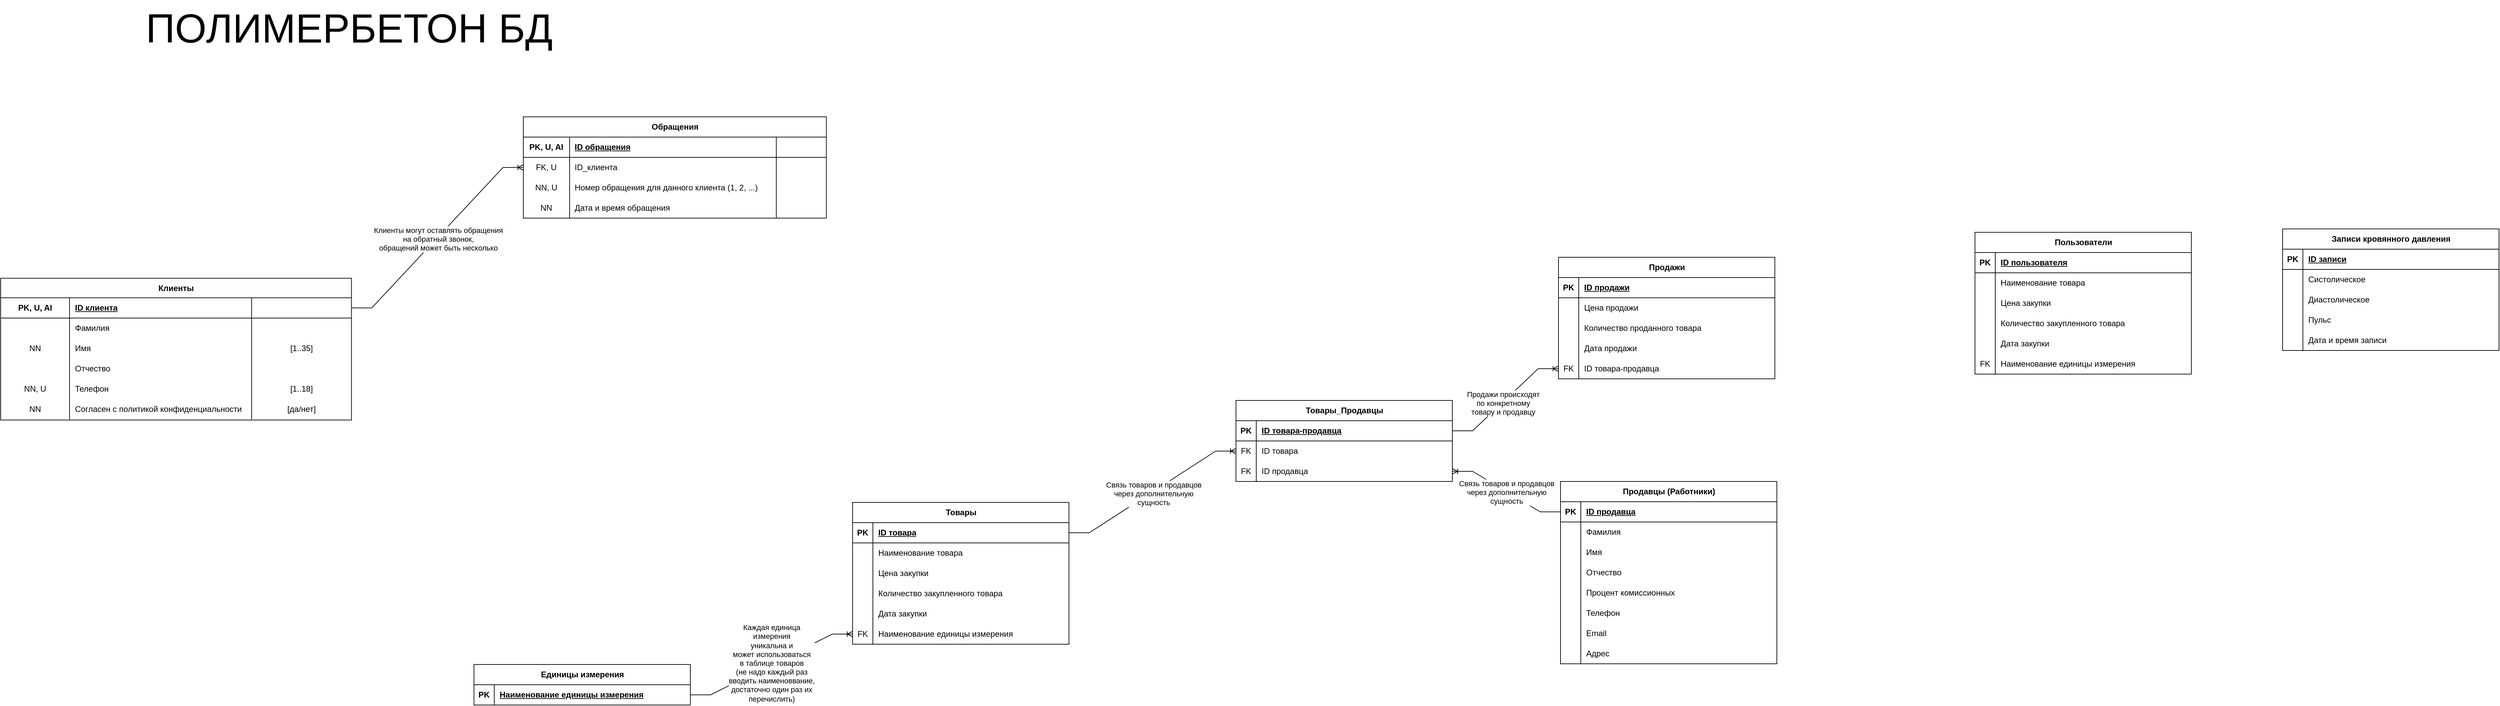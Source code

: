 <mxfile version="24.7.5">
  <diagram name="Page-1" id="TCGZ0_Hi_hQvVa-Gveew">
    <mxGraphModel dx="10094" dy="4609" grid="0" gridSize="10" guides="1" tooltips="1" connect="1" arrows="1" fold="1" page="1" pageScale="1" pageWidth="1654" pageHeight="1169" math="0" shadow="0">
      <root>
        <mxCell id="0" />
        <mxCell id="1" parent="0" />
        <mxCell id="U2D1ugLKrg8iWWPeUCbm-1" value="Товары" style="shape=table;startSize=30;container=1;collapsible=1;childLayout=tableLayout;fixedRows=1;rowLines=0;fontStyle=1;align=center;resizeLast=1;html=1;" parent="1" vertex="1">
          <mxGeometry x="-361" y="631" width="320" height="210" as="geometry" />
        </mxCell>
        <mxCell id="U2D1ugLKrg8iWWPeUCbm-2" value="" style="shape=tableRow;horizontal=0;startSize=0;swimlaneHead=0;swimlaneBody=0;fillColor=none;collapsible=0;dropTarget=0;points=[[0,0.5],[1,0.5]];portConstraint=eastwest;top=0;left=0;right=0;bottom=1;" parent="U2D1ugLKrg8iWWPeUCbm-1" vertex="1">
          <mxGeometry y="30" width="320" height="30" as="geometry" />
        </mxCell>
        <mxCell id="U2D1ugLKrg8iWWPeUCbm-3" value="PK" style="shape=partialRectangle;connectable=0;fillColor=none;top=0;left=0;bottom=0;right=0;fontStyle=1;overflow=hidden;whiteSpace=wrap;html=1;" parent="U2D1ugLKrg8iWWPeUCbm-2" vertex="1">
          <mxGeometry width="30" height="30" as="geometry">
            <mxRectangle width="30" height="30" as="alternateBounds" />
          </mxGeometry>
        </mxCell>
        <mxCell id="U2D1ugLKrg8iWWPeUCbm-4" value="ID товара" style="shape=partialRectangle;connectable=0;fillColor=none;top=0;left=0;bottom=0;right=0;align=left;spacingLeft=6;fontStyle=5;overflow=hidden;whiteSpace=wrap;html=1;" parent="U2D1ugLKrg8iWWPeUCbm-2" vertex="1">
          <mxGeometry x="30" width="290" height="30" as="geometry">
            <mxRectangle width="290" height="30" as="alternateBounds" />
          </mxGeometry>
        </mxCell>
        <mxCell id="U2D1ugLKrg8iWWPeUCbm-5" value="" style="shape=tableRow;horizontal=0;startSize=0;swimlaneHead=0;swimlaneBody=0;fillColor=none;collapsible=0;dropTarget=0;points=[[0,0.5],[1,0.5]];portConstraint=eastwest;top=0;left=0;right=0;bottom=0;" parent="U2D1ugLKrg8iWWPeUCbm-1" vertex="1">
          <mxGeometry y="60" width="320" height="30" as="geometry" />
        </mxCell>
        <mxCell id="U2D1ugLKrg8iWWPeUCbm-6" value="" style="shape=partialRectangle;connectable=0;fillColor=none;top=0;left=0;bottom=0;right=0;editable=1;overflow=hidden;whiteSpace=wrap;html=1;" parent="U2D1ugLKrg8iWWPeUCbm-5" vertex="1">
          <mxGeometry width="30" height="30" as="geometry">
            <mxRectangle width="30" height="30" as="alternateBounds" />
          </mxGeometry>
        </mxCell>
        <mxCell id="U2D1ugLKrg8iWWPeUCbm-7" value="Наименование товара" style="shape=partialRectangle;connectable=0;fillColor=none;top=0;left=0;bottom=0;right=0;align=left;spacingLeft=6;overflow=hidden;whiteSpace=wrap;html=1;" parent="U2D1ugLKrg8iWWPeUCbm-5" vertex="1">
          <mxGeometry x="30" width="290" height="30" as="geometry">
            <mxRectangle width="290" height="30" as="alternateBounds" />
          </mxGeometry>
        </mxCell>
        <mxCell id="U2D1ugLKrg8iWWPeUCbm-174" value="" style="shape=tableRow;horizontal=0;startSize=0;swimlaneHead=0;swimlaneBody=0;fillColor=none;collapsible=0;dropTarget=0;points=[[0,0.5],[1,0.5]];portConstraint=eastwest;top=0;left=0;right=0;bottom=0;" parent="U2D1ugLKrg8iWWPeUCbm-1" vertex="1">
          <mxGeometry y="90" width="320" height="30" as="geometry" />
        </mxCell>
        <mxCell id="U2D1ugLKrg8iWWPeUCbm-175" value="" style="shape=partialRectangle;connectable=0;fillColor=none;top=0;left=0;bottom=0;right=0;editable=1;overflow=hidden;whiteSpace=wrap;html=1;" parent="U2D1ugLKrg8iWWPeUCbm-174" vertex="1">
          <mxGeometry width="30" height="30" as="geometry">
            <mxRectangle width="30" height="30" as="alternateBounds" />
          </mxGeometry>
        </mxCell>
        <mxCell id="U2D1ugLKrg8iWWPeUCbm-176" value="Цена закупки" style="shape=partialRectangle;connectable=0;fillColor=none;top=0;left=0;bottom=0;right=0;align=left;spacingLeft=6;overflow=hidden;whiteSpace=wrap;html=1;" parent="U2D1ugLKrg8iWWPeUCbm-174" vertex="1">
          <mxGeometry x="30" width="290" height="30" as="geometry">
            <mxRectangle width="290" height="30" as="alternateBounds" />
          </mxGeometry>
        </mxCell>
        <mxCell id="U2D1ugLKrg8iWWPeUCbm-177" value="" style="shape=tableRow;horizontal=0;startSize=0;swimlaneHead=0;swimlaneBody=0;fillColor=none;collapsible=0;dropTarget=0;points=[[0,0.5],[1,0.5]];portConstraint=eastwest;top=0;left=0;right=0;bottom=0;" parent="U2D1ugLKrg8iWWPeUCbm-1" vertex="1">
          <mxGeometry y="120" width="320" height="30" as="geometry" />
        </mxCell>
        <mxCell id="U2D1ugLKrg8iWWPeUCbm-178" value="" style="shape=partialRectangle;connectable=0;fillColor=none;top=0;left=0;bottom=0;right=0;editable=1;overflow=hidden;whiteSpace=wrap;html=1;" parent="U2D1ugLKrg8iWWPeUCbm-177" vertex="1">
          <mxGeometry width="30" height="30" as="geometry">
            <mxRectangle width="30" height="30" as="alternateBounds" />
          </mxGeometry>
        </mxCell>
        <mxCell id="U2D1ugLKrg8iWWPeUCbm-179" value="Количество закупленного товара" style="shape=partialRectangle;connectable=0;fillColor=none;top=0;left=0;bottom=0;right=0;align=left;spacingLeft=6;overflow=hidden;whiteSpace=wrap;html=1;" parent="U2D1ugLKrg8iWWPeUCbm-177" vertex="1">
          <mxGeometry x="30" width="290" height="30" as="geometry">
            <mxRectangle width="290" height="30" as="alternateBounds" />
          </mxGeometry>
        </mxCell>
        <mxCell id="U2D1ugLKrg8iWWPeUCbm-171" value="" style="shape=tableRow;horizontal=0;startSize=0;swimlaneHead=0;swimlaneBody=0;fillColor=none;collapsible=0;dropTarget=0;points=[[0,0.5],[1,0.5]];portConstraint=eastwest;top=0;left=0;right=0;bottom=0;" parent="U2D1ugLKrg8iWWPeUCbm-1" vertex="1">
          <mxGeometry y="150" width="320" height="30" as="geometry" />
        </mxCell>
        <mxCell id="U2D1ugLKrg8iWWPeUCbm-172" value="" style="shape=partialRectangle;connectable=0;fillColor=none;top=0;left=0;bottom=0;right=0;editable=1;overflow=hidden;whiteSpace=wrap;html=1;" parent="U2D1ugLKrg8iWWPeUCbm-171" vertex="1">
          <mxGeometry width="30" height="30" as="geometry">
            <mxRectangle width="30" height="30" as="alternateBounds" />
          </mxGeometry>
        </mxCell>
        <mxCell id="U2D1ugLKrg8iWWPeUCbm-173" value="Дата закупки" style="shape=partialRectangle;connectable=0;fillColor=none;top=0;left=0;bottom=0;right=0;align=left;spacingLeft=6;overflow=hidden;whiteSpace=wrap;html=1;" parent="U2D1ugLKrg8iWWPeUCbm-171" vertex="1">
          <mxGeometry x="30" width="290" height="30" as="geometry">
            <mxRectangle width="290" height="30" as="alternateBounds" />
          </mxGeometry>
        </mxCell>
        <mxCell id="U2D1ugLKrg8iWWPeUCbm-8" value="" style="shape=tableRow;horizontal=0;startSize=0;swimlaneHead=0;swimlaneBody=0;fillColor=none;collapsible=0;dropTarget=0;points=[[0,0.5],[1,0.5]];portConstraint=eastwest;top=0;left=0;right=0;bottom=0;" parent="U2D1ugLKrg8iWWPeUCbm-1" vertex="1">
          <mxGeometry y="180" width="320" height="30" as="geometry" />
        </mxCell>
        <mxCell id="U2D1ugLKrg8iWWPeUCbm-9" value="FK" style="shape=partialRectangle;connectable=0;fillColor=none;top=0;left=0;bottom=0;right=0;editable=1;overflow=hidden;whiteSpace=wrap;html=1;" parent="U2D1ugLKrg8iWWPeUCbm-8" vertex="1">
          <mxGeometry width="30" height="30" as="geometry">
            <mxRectangle width="30" height="30" as="alternateBounds" />
          </mxGeometry>
        </mxCell>
        <mxCell id="U2D1ugLKrg8iWWPeUCbm-10" value="Наименование единицы измерения" style="shape=partialRectangle;connectable=0;fillColor=none;top=0;left=0;bottom=0;right=0;align=left;spacingLeft=6;overflow=hidden;whiteSpace=wrap;html=1;" parent="U2D1ugLKrg8iWWPeUCbm-8" vertex="1">
          <mxGeometry x="30" width="290" height="30" as="geometry">
            <mxRectangle width="290" height="30" as="alternateBounds" />
          </mxGeometry>
        </mxCell>
        <mxCell id="U2D1ugLKrg8iWWPeUCbm-14" value="Продавцы (Работники)" style="shape=table;startSize=30;container=1;collapsible=1;childLayout=tableLayout;fixedRows=1;rowLines=0;fontStyle=1;align=center;resizeLast=1;html=1;" parent="1" vertex="1">
          <mxGeometry x="686" y="600" width="320" height="270" as="geometry" />
        </mxCell>
        <mxCell id="U2D1ugLKrg8iWWPeUCbm-15" value="" style="shape=tableRow;horizontal=0;startSize=0;swimlaneHead=0;swimlaneBody=0;fillColor=none;collapsible=0;dropTarget=0;points=[[0,0.5],[1,0.5]];portConstraint=eastwest;top=0;left=0;right=0;bottom=1;" parent="U2D1ugLKrg8iWWPeUCbm-14" vertex="1">
          <mxGeometry y="30" width="320" height="30" as="geometry" />
        </mxCell>
        <mxCell id="U2D1ugLKrg8iWWPeUCbm-16" value="PK" style="shape=partialRectangle;connectable=0;fillColor=none;top=0;left=0;bottom=0;right=0;fontStyle=1;overflow=hidden;whiteSpace=wrap;html=1;" parent="U2D1ugLKrg8iWWPeUCbm-15" vertex="1">
          <mxGeometry width="30" height="30" as="geometry">
            <mxRectangle width="30" height="30" as="alternateBounds" />
          </mxGeometry>
        </mxCell>
        <mxCell id="U2D1ugLKrg8iWWPeUCbm-17" value="ID продавца" style="shape=partialRectangle;connectable=0;fillColor=none;top=0;left=0;bottom=0;right=0;align=left;spacingLeft=6;fontStyle=5;overflow=hidden;whiteSpace=wrap;html=1;" parent="U2D1ugLKrg8iWWPeUCbm-15" vertex="1">
          <mxGeometry x="30" width="290" height="30" as="geometry">
            <mxRectangle width="290" height="30" as="alternateBounds" />
          </mxGeometry>
        </mxCell>
        <mxCell id="U2D1ugLKrg8iWWPeUCbm-18" value="" style="shape=tableRow;horizontal=0;startSize=0;swimlaneHead=0;swimlaneBody=0;fillColor=none;collapsible=0;dropTarget=0;points=[[0,0.5],[1,0.5]];portConstraint=eastwest;top=0;left=0;right=0;bottom=0;" parent="U2D1ugLKrg8iWWPeUCbm-14" vertex="1">
          <mxGeometry y="60" width="320" height="30" as="geometry" />
        </mxCell>
        <mxCell id="U2D1ugLKrg8iWWPeUCbm-19" value="" style="shape=partialRectangle;connectable=0;fillColor=none;top=0;left=0;bottom=0;right=0;editable=1;overflow=hidden;whiteSpace=wrap;html=1;" parent="U2D1ugLKrg8iWWPeUCbm-18" vertex="1">
          <mxGeometry width="30" height="30" as="geometry">
            <mxRectangle width="30" height="30" as="alternateBounds" />
          </mxGeometry>
        </mxCell>
        <mxCell id="U2D1ugLKrg8iWWPeUCbm-20" value="Фамилия" style="shape=partialRectangle;connectable=0;fillColor=none;top=0;left=0;bottom=0;right=0;align=left;spacingLeft=6;overflow=hidden;whiteSpace=wrap;html=1;" parent="U2D1ugLKrg8iWWPeUCbm-18" vertex="1">
          <mxGeometry x="30" width="290" height="30" as="geometry">
            <mxRectangle width="290" height="30" as="alternateBounds" />
          </mxGeometry>
        </mxCell>
        <mxCell id="U2D1ugLKrg8iWWPeUCbm-21" value="" style="shape=tableRow;horizontal=0;startSize=0;swimlaneHead=0;swimlaneBody=0;fillColor=none;collapsible=0;dropTarget=0;points=[[0,0.5],[1,0.5]];portConstraint=eastwest;top=0;left=0;right=0;bottom=0;" parent="U2D1ugLKrg8iWWPeUCbm-14" vertex="1">
          <mxGeometry y="90" width="320" height="30" as="geometry" />
        </mxCell>
        <mxCell id="U2D1ugLKrg8iWWPeUCbm-22" value="" style="shape=partialRectangle;connectable=0;fillColor=none;top=0;left=0;bottom=0;right=0;editable=1;overflow=hidden;whiteSpace=wrap;html=1;" parent="U2D1ugLKrg8iWWPeUCbm-21" vertex="1">
          <mxGeometry width="30" height="30" as="geometry">
            <mxRectangle width="30" height="30" as="alternateBounds" />
          </mxGeometry>
        </mxCell>
        <mxCell id="U2D1ugLKrg8iWWPeUCbm-23" value="Имя" style="shape=partialRectangle;connectable=0;fillColor=none;top=0;left=0;bottom=0;right=0;align=left;spacingLeft=6;overflow=hidden;whiteSpace=wrap;html=1;" parent="U2D1ugLKrg8iWWPeUCbm-21" vertex="1">
          <mxGeometry x="30" width="290" height="30" as="geometry">
            <mxRectangle width="290" height="30" as="alternateBounds" />
          </mxGeometry>
        </mxCell>
        <mxCell id="U2D1ugLKrg8iWWPeUCbm-24" value="" style="shape=tableRow;horizontal=0;startSize=0;swimlaneHead=0;swimlaneBody=0;fillColor=none;collapsible=0;dropTarget=0;points=[[0,0.5],[1,0.5]];portConstraint=eastwest;top=0;left=0;right=0;bottom=0;" parent="U2D1ugLKrg8iWWPeUCbm-14" vertex="1">
          <mxGeometry y="120" width="320" height="30" as="geometry" />
        </mxCell>
        <mxCell id="U2D1ugLKrg8iWWPeUCbm-25" value="" style="shape=partialRectangle;connectable=0;fillColor=none;top=0;left=0;bottom=0;right=0;editable=1;overflow=hidden;whiteSpace=wrap;html=1;" parent="U2D1ugLKrg8iWWPeUCbm-24" vertex="1">
          <mxGeometry width="30" height="30" as="geometry">
            <mxRectangle width="30" height="30" as="alternateBounds" />
          </mxGeometry>
        </mxCell>
        <mxCell id="U2D1ugLKrg8iWWPeUCbm-26" value="Отчество" style="shape=partialRectangle;connectable=0;fillColor=none;top=0;left=0;bottom=0;right=0;align=left;spacingLeft=6;overflow=hidden;whiteSpace=wrap;html=1;" parent="U2D1ugLKrg8iWWPeUCbm-24" vertex="1">
          <mxGeometry x="30" width="290" height="30" as="geometry">
            <mxRectangle width="290" height="30" as="alternateBounds" />
          </mxGeometry>
        </mxCell>
        <mxCell id="U2D1ugLKrg8iWWPeUCbm-41" value="" style="shape=tableRow;horizontal=0;startSize=0;swimlaneHead=0;swimlaneBody=0;fillColor=none;collapsible=0;dropTarget=0;points=[[0,0.5],[1,0.5]];portConstraint=eastwest;top=0;left=0;right=0;bottom=0;" parent="U2D1ugLKrg8iWWPeUCbm-14" vertex="1">
          <mxGeometry y="150" width="320" height="30" as="geometry" />
        </mxCell>
        <mxCell id="U2D1ugLKrg8iWWPeUCbm-42" value="" style="shape=partialRectangle;connectable=0;fillColor=none;top=0;left=0;bottom=0;right=0;editable=1;overflow=hidden;whiteSpace=wrap;html=1;" parent="U2D1ugLKrg8iWWPeUCbm-41" vertex="1">
          <mxGeometry width="30" height="30" as="geometry">
            <mxRectangle width="30" height="30" as="alternateBounds" />
          </mxGeometry>
        </mxCell>
        <mxCell id="U2D1ugLKrg8iWWPeUCbm-43" value="Процент комиссионных" style="shape=partialRectangle;connectable=0;fillColor=none;top=0;left=0;bottom=0;right=0;align=left;spacingLeft=6;overflow=hidden;whiteSpace=wrap;html=1;" parent="U2D1ugLKrg8iWWPeUCbm-41" vertex="1">
          <mxGeometry x="30" width="290" height="30" as="geometry">
            <mxRectangle width="290" height="30" as="alternateBounds" />
          </mxGeometry>
        </mxCell>
        <mxCell id="U2D1ugLKrg8iWWPeUCbm-91" value="" style="shape=tableRow;horizontal=0;startSize=0;swimlaneHead=0;swimlaneBody=0;fillColor=none;collapsible=0;dropTarget=0;points=[[0,0.5],[1,0.5]];portConstraint=eastwest;top=0;left=0;right=0;bottom=0;" parent="U2D1ugLKrg8iWWPeUCbm-14" vertex="1">
          <mxGeometry y="180" width="320" height="30" as="geometry" />
        </mxCell>
        <mxCell id="U2D1ugLKrg8iWWPeUCbm-92" value="" style="shape=partialRectangle;connectable=0;fillColor=none;top=0;left=0;bottom=0;right=0;editable=1;overflow=hidden;whiteSpace=wrap;html=1;" parent="U2D1ugLKrg8iWWPeUCbm-91" vertex="1">
          <mxGeometry width="30" height="30" as="geometry">
            <mxRectangle width="30" height="30" as="alternateBounds" />
          </mxGeometry>
        </mxCell>
        <mxCell id="U2D1ugLKrg8iWWPeUCbm-93" value="Телефон" style="shape=partialRectangle;connectable=0;fillColor=none;top=0;left=0;bottom=0;right=0;align=left;spacingLeft=6;overflow=hidden;whiteSpace=wrap;html=1;" parent="U2D1ugLKrg8iWWPeUCbm-91" vertex="1">
          <mxGeometry x="30" width="290" height="30" as="geometry">
            <mxRectangle width="290" height="30" as="alternateBounds" />
          </mxGeometry>
        </mxCell>
        <mxCell id="U2D1ugLKrg8iWWPeUCbm-85" value="" style="shape=tableRow;horizontal=0;startSize=0;swimlaneHead=0;swimlaneBody=0;fillColor=none;collapsible=0;dropTarget=0;points=[[0,0.5],[1,0.5]];portConstraint=eastwest;top=0;left=0;right=0;bottom=0;" parent="U2D1ugLKrg8iWWPeUCbm-14" vertex="1">
          <mxGeometry y="210" width="320" height="30" as="geometry" />
        </mxCell>
        <mxCell id="U2D1ugLKrg8iWWPeUCbm-86" value="" style="shape=partialRectangle;connectable=0;fillColor=none;top=0;left=0;bottom=0;right=0;editable=1;overflow=hidden;whiteSpace=wrap;html=1;" parent="U2D1ugLKrg8iWWPeUCbm-85" vertex="1">
          <mxGeometry width="30" height="30" as="geometry">
            <mxRectangle width="30" height="30" as="alternateBounds" />
          </mxGeometry>
        </mxCell>
        <mxCell id="U2D1ugLKrg8iWWPeUCbm-87" value="Email" style="shape=partialRectangle;connectable=0;fillColor=none;top=0;left=0;bottom=0;right=0;align=left;spacingLeft=6;overflow=hidden;whiteSpace=wrap;html=1;" parent="U2D1ugLKrg8iWWPeUCbm-85" vertex="1">
          <mxGeometry x="30" width="290" height="30" as="geometry">
            <mxRectangle width="290" height="30" as="alternateBounds" />
          </mxGeometry>
        </mxCell>
        <mxCell id="U2D1ugLKrg8iWWPeUCbm-88" value="" style="shape=tableRow;horizontal=0;startSize=0;swimlaneHead=0;swimlaneBody=0;fillColor=none;collapsible=0;dropTarget=0;points=[[0,0.5],[1,0.5]];portConstraint=eastwest;top=0;left=0;right=0;bottom=0;" parent="U2D1ugLKrg8iWWPeUCbm-14" vertex="1">
          <mxGeometry y="240" width="320" height="30" as="geometry" />
        </mxCell>
        <mxCell id="U2D1ugLKrg8iWWPeUCbm-89" value="" style="shape=partialRectangle;connectable=0;fillColor=none;top=0;left=0;bottom=0;right=0;editable=1;overflow=hidden;whiteSpace=wrap;html=1;" parent="U2D1ugLKrg8iWWPeUCbm-88" vertex="1">
          <mxGeometry width="30" height="30" as="geometry">
            <mxRectangle width="30" height="30" as="alternateBounds" />
          </mxGeometry>
        </mxCell>
        <mxCell id="U2D1ugLKrg8iWWPeUCbm-90" value="Адрес" style="shape=partialRectangle;connectable=0;fillColor=none;top=0;left=0;bottom=0;right=0;align=left;spacingLeft=6;overflow=hidden;whiteSpace=wrap;html=1;" parent="U2D1ugLKrg8iWWPeUCbm-88" vertex="1">
          <mxGeometry x="30" width="290" height="30" as="geometry">
            <mxRectangle width="290" height="30" as="alternateBounds" />
          </mxGeometry>
        </mxCell>
        <mxCell id="U2D1ugLKrg8iWWPeUCbm-27" value="Продажи" style="shape=table;startSize=30;container=1;collapsible=1;childLayout=tableLayout;fixedRows=1;rowLines=0;fontStyle=1;align=center;resizeLast=1;html=1;" parent="1" vertex="1">
          <mxGeometry x="683" y="268" width="320" height="180" as="geometry" />
        </mxCell>
        <mxCell id="U2D1ugLKrg8iWWPeUCbm-28" value="" style="shape=tableRow;horizontal=0;startSize=0;swimlaneHead=0;swimlaneBody=0;fillColor=none;collapsible=0;dropTarget=0;points=[[0,0.5],[1,0.5]];portConstraint=eastwest;top=0;left=0;right=0;bottom=1;" parent="U2D1ugLKrg8iWWPeUCbm-27" vertex="1">
          <mxGeometry y="30" width="320" height="30" as="geometry" />
        </mxCell>
        <mxCell id="U2D1ugLKrg8iWWPeUCbm-29" value="PK" style="shape=partialRectangle;connectable=0;fillColor=none;top=0;left=0;bottom=0;right=0;fontStyle=1;overflow=hidden;whiteSpace=wrap;html=1;" parent="U2D1ugLKrg8iWWPeUCbm-28" vertex="1">
          <mxGeometry width="30" height="30" as="geometry">
            <mxRectangle width="30" height="30" as="alternateBounds" />
          </mxGeometry>
        </mxCell>
        <mxCell id="U2D1ugLKrg8iWWPeUCbm-30" value="ID продажи" style="shape=partialRectangle;connectable=0;fillColor=none;top=0;left=0;bottom=0;right=0;align=left;spacingLeft=6;fontStyle=5;overflow=hidden;whiteSpace=wrap;html=1;" parent="U2D1ugLKrg8iWWPeUCbm-28" vertex="1">
          <mxGeometry x="30" width="290" height="30" as="geometry">
            <mxRectangle width="290" height="30" as="alternateBounds" />
          </mxGeometry>
        </mxCell>
        <mxCell id="U2D1ugLKrg8iWWPeUCbm-34" value="" style="shape=tableRow;horizontal=0;startSize=0;swimlaneHead=0;swimlaneBody=0;fillColor=none;collapsible=0;dropTarget=0;points=[[0,0.5],[1,0.5]];portConstraint=eastwest;top=0;left=0;right=0;bottom=0;" parent="U2D1ugLKrg8iWWPeUCbm-27" vertex="1">
          <mxGeometry y="60" width="320" height="30" as="geometry" />
        </mxCell>
        <mxCell id="U2D1ugLKrg8iWWPeUCbm-35" value="" style="shape=partialRectangle;connectable=0;fillColor=none;top=0;left=0;bottom=0;right=0;editable=1;overflow=hidden;whiteSpace=wrap;html=1;" parent="U2D1ugLKrg8iWWPeUCbm-34" vertex="1">
          <mxGeometry width="30" height="30" as="geometry">
            <mxRectangle width="30" height="30" as="alternateBounds" />
          </mxGeometry>
        </mxCell>
        <mxCell id="U2D1ugLKrg8iWWPeUCbm-36" value="Цена продажи" style="shape=partialRectangle;connectable=0;fillColor=none;top=0;left=0;bottom=0;right=0;align=left;spacingLeft=6;overflow=hidden;whiteSpace=wrap;html=1;" parent="U2D1ugLKrg8iWWPeUCbm-34" vertex="1">
          <mxGeometry x="30" width="290" height="30" as="geometry">
            <mxRectangle width="290" height="30" as="alternateBounds" />
          </mxGeometry>
        </mxCell>
        <mxCell id="U2D1ugLKrg8iWWPeUCbm-79" value="" style="shape=tableRow;horizontal=0;startSize=0;swimlaneHead=0;swimlaneBody=0;fillColor=none;collapsible=0;dropTarget=0;points=[[0,0.5],[1,0.5]];portConstraint=eastwest;top=0;left=0;right=0;bottom=0;" parent="U2D1ugLKrg8iWWPeUCbm-27" vertex="1">
          <mxGeometry y="90" width="320" height="30" as="geometry" />
        </mxCell>
        <mxCell id="U2D1ugLKrg8iWWPeUCbm-80" value="" style="shape=partialRectangle;connectable=0;fillColor=none;top=0;left=0;bottom=0;right=0;editable=1;overflow=hidden;whiteSpace=wrap;html=1;" parent="U2D1ugLKrg8iWWPeUCbm-79" vertex="1">
          <mxGeometry width="30" height="30" as="geometry">
            <mxRectangle width="30" height="30" as="alternateBounds" />
          </mxGeometry>
        </mxCell>
        <mxCell id="U2D1ugLKrg8iWWPeUCbm-81" value="Количество проданного товара" style="shape=partialRectangle;connectable=0;fillColor=none;top=0;left=0;bottom=0;right=0;align=left;spacingLeft=6;overflow=hidden;whiteSpace=wrap;html=1;" parent="U2D1ugLKrg8iWWPeUCbm-79" vertex="1">
          <mxGeometry x="30" width="290" height="30" as="geometry">
            <mxRectangle width="290" height="30" as="alternateBounds" />
          </mxGeometry>
        </mxCell>
        <mxCell id="U2D1ugLKrg8iWWPeUCbm-37" value="" style="shape=tableRow;horizontal=0;startSize=0;swimlaneHead=0;swimlaneBody=0;fillColor=none;collapsible=0;dropTarget=0;points=[[0,0.5],[1,0.5]];portConstraint=eastwest;top=0;left=0;right=0;bottom=0;" parent="U2D1ugLKrg8iWWPeUCbm-27" vertex="1">
          <mxGeometry y="120" width="320" height="30" as="geometry" />
        </mxCell>
        <mxCell id="U2D1ugLKrg8iWWPeUCbm-38" value="" style="shape=partialRectangle;connectable=0;fillColor=none;top=0;left=0;bottom=0;right=0;editable=1;overflow=hidden;whiteSpace=wrap;html=1;" parent="U2D1ugLKrg8iWWPeUCbm-37" vertex="1">
          <mxGeometry width="30" height="30" as="geometry">
            <mxRectangle width="30" height="30" as="alternateBounds" />
          </mxGeometry>
        </mxCell>
        <mxCell id="U2D1ugLKrg8iWWPeUCbm-39" value="Дата продажи" style="shape=partialRectangle;connectable=0;fillColor=none;top=0;left=0;bottom=0;right=0;align=left;spacingLeft=6;overflow=hidden;whiteSpace=wrap;html=1;" parent="U2D1ugLKrg8iWWPeUCbm-37" vertex="1">
          <mxGeometry x="30" width="290" height="30" as="geometry">
            <mxRectangle width="290" height="30" as="alternateBounds" />
          </mxGeometry>
        </mxCell>
        <mxCell id="U2D1ugLKrg8iWWPeUCbm-130" value="" style="shape=tableRow;horizontal=0;startSize=0;swimlaneHead=0;swimlaneBody=0;fillColor=none;collapsible=0;dropTarget=0;points=[[0,0.5],[1,0.5]];portConstraint=eastwest;top=0;left=0;right=0;bottom=0;" parent="U2D1ugLKrg8iWWPeUCbm-27" vertex="1">
          <mxGeometry y="150" width="320" height="30" as="geometry" />
        </mxCell>
        <mxCell id="U2D1ugLKrg8iWWPeUCbm-131" value="FK" style="shape=partialRectangle;connectable=0;fillColor=none;top=0;left=0;bottom=0;right=0;editable=1;overflow=hidden;whiteSpace=wrap;html=1;" parent="U2D1ugLKrg8iWWPeUCbm-130" vertex="1">
          <mxGeometry width="30" height="30" as="geometry">
            <mxRectangle width="30" height="30" as="alternateBounds" />
          </mxGeometry>
        </mxCell>
        <mxCell id="U2D1ugLKrg8iWWPeUCbm-132" value="ID товара-продавца" style="shape=partialRectangle;connectable=0;fillColor=none;top=0;left=0;bottom=0;right=0;align=left;spacingLeft=6;overflow=hidden;whiteSpace=wrap;html=1;" parent="U2D1ugLKrg8iWWPeUCbm-130" vertex="1">
          <mxGeometry x="30" width="290" height="30" as="geometry">
            <mxRectangle width="290" height="30" as="alternateBounds" />
          </mxGeometry>
        </mxCell>
        <mxCell id="U2D1ugLKrg8iWWPeUCbm-47" value="Единицы измерения" style="shape=table;startSize=30;container=1;collapsible=1;childLayout=tableLayout;fixedRows=1;rowLines=0;fontStyle=1;align=center;resizeLast=1;html=1;" parent="1" vertex="1">
          <mxGeometry x="-921" y="871" width="320" height="60" as="geometry" />
        </mxCell>
        <mxCell id="U2D1ugLKrg8iWWPeUCbm-48" value="" style="shape=tableRow;horizontal=0;startSize=0;swimlaneHead=0;swimlaneBody=0;fillColor=none;collapsible=0;dropTarget=0;points=[[0,0.5],[1,0.5]];portConstraint=eastwest;top=0;left=0;right=0;bottom=1;" parent="U2D1ugLKrg8iWWPeUCbm-47" vertex="1">
          <mxGeometry y="30" width="320" height="30" as="geometry" />
        </mxCell>
        <mxCell id="U2D1ugLKrg8iWWPeUCbm-49" value="PK" style="shape=partialRectangle;connectable=0;fillColor=none;top=0;left=0;bottom=0;right=0;fontStyle=1;overflow=hidden;whiteSpace=wrap;html=1;" parent="U2D1ugLKrg8iWWPeUCbm-48" vertex="1">
          <mxGeometry width="30" height="30" as="geometry">
            <mxRectangle width="30" height="30" as="alternateBounds" />
          </mxGeometry>
        </mxCell>
        <mxCell id="U2D1ugLKrg8iWWPeUCbm-50" value="Наименование единицы измерения" style="shape=partialRectangle;connectable=0;fillColor=none;top=0;left=0;bottom=0;right=0;align=left;spacingLeft=6;fontStyle=5;overflow=hidden;whiteSpace=wrap;html=1;" parent="U2D1ugLKrg8iWWPeUCbm-48" vertex="1">
          <mxGeometry x="30" width="290" height="30" as="geometry">
            <mxRectangle width="290" height="30" as="alternateBounds" />
          </mxGeometry>
        </mxCell>
        <mxCell id="U2D1ugLKrg8iWWPeUCbm-64" value="" style="edgeStyle=entityRelationEdgeStyle;fontSize=12;html=1;endArrow=ERoneToMany;rounded=0;entryX=0;entryY=0.5;entryDx=0;entryDy=0;exitX=1;exitY=0.5;exitDx=0;exitDy=0;" parent="1" source="U2D1ugLKrg8iWWPeUCbm-48" target="U2D1ugLKrg8iWWPeUCbm-8" edge="1">
          <mxGeometry width="100" height="100" relative="1" as="geometry">
            <mxPoint x="-141" y="761" as="sourcePoint" />
            <mxPoint x="-41" y="661" as="targetPoint" />
          </mxGeometry>
        </mxCell>
        <mxCell id="U2D1ugLKrg8iWWPeUCbm-65" value="Каждая единица&lt;br&gt;измерения&lt;br&gt;уникальна и&lt;br&gt;может использоваться&lt;br&gt;в таблице товаров&lt;br&gt;(не надо каждый раз&lt;br&gt;вводить наименоввание,&lt;br&gt;достаточно один раз их&lt;br&gt;перечислить)" style="edgeLabel;html=1;align=center;verticalAlign=middle;resizable=0;points=[];" parent="U2D1ugLKrg8iWWPeUCbm-64" vertex="1" connectable="0">
          <mxGeometry x="0.008" y="2" relative="1" as="geometry">
            <mxPoint as="offset" />
          </mxGeometry>
        </mxCell>
        <mxCell id="U2D1ugLKrg8iWWPeUCbm-155" value="Товары_Продавцы" style="shape=table;startSize=30;container=1;collapsible=1;childLayout=tableLayout;fixedRows=1;rowLines=0;fontStyle=1;align=center;resizeLast=1;html=1;" parent="1" vertex="1">
          <mxGeometry x="206" y="480" width="320" height="120" as="geometry" />
        </mxCell>
        <mxCell id="U2D1ugLKrg8iWWPeUCbm-156" value="" style="shape=tableRow;horizontal=0;startSize=0;swimlaneHead=0;swimlaneBody=0;fillColor=none;collapsible=0;dropTarget=0;points=[[0,0.5],[1,0.5]];portConstraint=eastwest;top=0;left=0;right=0;bottom=1;" parent="U2D1ugLKrg8iWWPeUCbm-155" vertex="1">
          <mxGeometry y="30" width="320" height="30" as="geometry" />
        </mxCell>
        <mxCell id="U2D1ugLKrg8iWWPeUCbm-157" value="PK" style="shape=partialRectangle;connectable=0;fillColor=none;top=0;left=0;bottom=0;right=0;fontStyle=1;overflow=hidden;whiteSpace=wrap;html=1;" parent="U2D1ugLKrg8iWWPeUCbm-156" vertex="1">
          <mxGeometry width="30" height="30" as="geometry">
            <mxRectangle width="30" height="30" as="alternateBounds" />
          </mxGeometry>
        </mxCell>
        <mxCell id="U2D1ugLKrg8iWWPeUCbm-158" value="ID товара-продавца" style="shape=partialRectangle;connectable=0;fillColor=none;top=0;left=0;bottom=0;right=0;align=left;spacingLeft=6;fontStyle=5;overflow=hidden;whiteSpace=wrap;html=1;" parent="U2D1ugLKrg8iWWPeUCbm-156" vertex="1">
          <mxGeometry x="30" width="290" height="30" as="geometry">
            <mxRectangle width="290" height="30" as="alternateBounds" />
          </mxGeometry>
        </mxCell>
        <mxCell id="U2D1ugLKrg8iWWPeUCbm-159" value="" style="shape=tableRow;horizontal=0;startSize=0;swimlaneHead=0;swimlaneBody=0;fillColor=none;collapsible=0;dropTarget=0;points=[[0,0.5],[1,0.5]];portConstraint=eastwest;top=0;left=0;right=0;bottom=0;" parent="U2D1ugLKrg8iWWPeUCbm-155" vertex="1">
          <mxGeometry y="60" width="320" height="30" as="geometry" />
        </mxCell>
        <mxCell id="U2D1ugLKrg8iWWPeUCbm-160" value="FK" style="shape=partialRectangle;connectable=0;fillColor=none;top=0;left=0;bottom=0;right=0;editable=1;overflow=hidden;whiteSpace=wrap;html=1;" parent="U2D1ugLKrg8iWWPeUCbm-159" vertex="1">
          <mxGeometry width="30" height="30" as="geometry">
            <mxRectangle width="30" height="30" as="alternateBounds" />
          </mxGeometry>
        </mxCell>
        <mxCell id="U2D1ugLKrg8iWWPeUCbm-161" value="ID товара" style="shape=partialRectangle;connectable=0;fillColor=none;top=0;left=0;bottom=0;right=0;align=left;spacingLeft=6;overflow=hidden;whiteSpace=wrap;html=1;" parent="U2D1ugLKrg8iWWPeUCbm-159" vertex="1">
          <mxGeometry x="30" width="290" height="30" as="geometry">
            <mxRectangle width="290" height="30" as="alternateBounds" />
          </mxGeometry>
        </mxCell>
        <mxCell id="U2D1ugLKrg8iWWPeUCbm-162" value="" style="shape=tableRow;horizontal=0;startSize=0;swimlaneHead=0;swimlaneBody=0;fillColor=none;collapsible=0;dropTarget=0;points=[[0,0.5],[1,0.5]];portConstraint=eastwest;top=0;left=0;right=0;bottom=0;" parent="U2D1ugLKrg8iWWPeUCbm-155" vertex="1">
          <mxGeometry y="90" width="320" height="30" as="geometry" />
        </mxCell>
        <mxCell id="U2D1ugLKrg8iWWPeUCbm-163" value="FK" style="shape=partialRectangle;connectable=0;fillColor=none;top=0;left=0;bottom=0;right=0;editable=1;overflow=hidden;whiteSpace=wrap;html=1;" parent="U2D1ugLKrg8iWWPeUCbm-162" vertex="1">
          <mxGeometry width="30" height="30" as="geometry">
            <mxRectangle width="30" height="30" as="alternateBounds" />
          </mxGeometry>
        </mxCell>
        <mxCell id="U2D1ugLKrg8iWWPeUCbm-164" value="ID продавца" style="shape=partialRectangle;connectable=0;fillColor=none;top=0;left=0;bottom=0;right=0;align=left;spacingLeft=6;overflow=hidden;whiteSpace=wrap;html=1;" parent="U2D1ugLKrg8iWWPeUCbm-162" vertex="1">
          <mxGeometry x="30" width="290" height="30" as="geometry">
            <mxRectangle width="290" height="30" as="alternateBounds" />
          </mxGeometry>
        </mxCell>
        <mxCell id="U2D1ugLKrg8iWWPeUCbm-165" value="" style="edgeStyle=entityRelationEdgeStyle;fontSize=12;html=1;endArrow=ERoneToMany;rounded=0;entryX=1;entryY=0.5;entryDx=0;entryDy=0;exitX=0;exitY=0.5;exitDx=0;exitDy=0;" parent="1" source="U2D1ugLKrg8iWWPeUCbm-15" target="U2D1ugLKrg8iWWPeUCbm-162" edge="1">
          <mxGeometry width="100" height="100" relative="1" as="geometry">
            <mxPoint x="540" y="702" as="sourcePoint" />
            <mxPoint x="596" y="590" as="targetPoint" />
          </mxGeometry>
        </mxCell>
        <mxCell id="U2D1ugLKrg8iWWPeUCbm-264" value="Связь товаров и продавцов&lt;br style=&quot;border-color: var(--border-color);&quot;&gt;через дополнительную&lt;br style=&quot;border-color: var(--border-color);&quot;&gt;сущность" style="edgeLabel;html=1;align=center;verticalAlign=middle;resizable=0;points=[];" parent="U2D1ugLKrg8iWWPeUCbm-165" vertex="1" connectable="0">
          <mxGeometry x="-0.002" y="1" relative="1" as="geometry">
            <mxPoint as="offset" />
          </mxGeometry>
        </mxCell>
        <mxCell id="U2D1ugLKrg8iWWPeUCbm-166" value="" style="edgeStyle=entityRelationEdgeStyle;fontSize=12;html=1;endArrow=ERoneToMany;rounded=0;entryX=0;entryY=0.5;entryDx=0;entryDy=0;exitX=1;exitY=0.5;exitDx=0;exitDy=0;" parent="1" source="U2D1ugLKrg8iWWPeUCbm-2" target="U2D1ugLKrg8iWWPeUCbm-159" edge="1">
          <mxGeometry width="100" height="100" relative="1" as="geometry">
            <mxPoint x="76" y="660" as="sourcePoint" />
            <mxPoint x="286" y="710" as="targetPoint" />
          </mxGeometry>
        </mxCell>
        <mxCell id="U2D1ugLKrg8iWWPeUCbm-261" value="Text" style="edgeLabel;html=1;align=center;verticalAlign=middle;resizable=0;points=[];" parent="U2D1ugLKrg8iWWPeUCbm-166" vertex="1" connectable="0">
          <mxGeometry x="-0.103" y="3" relative="1" as="geometry">
            <mxPoint x="9" y="-4" as="offset" />
          </mxGeometry>
        </mxCell>
        <mxCell id="U2D1ugLKrg8iWWPeUCbm-262" value="Связь товаров и продавцов&lt;br&gt;через дополнительную&lt;br&gt;сущность" style="edgeLabel;html=1;align=center;verticalAlign=middle;resizable=0;points=[];" parent="U2D1ugLKrg8iWWPeUCbm-166" vertex="1" connectable="0">
          <mxGeometry x="-0.001" y="-2" relative="1" as="geometry">
            <mxPoint as="offset" />
          </mxGeometry>
        </mxCell>
        <mxCell id="U2D1ugLKrg8iWWPeUCbm-167" value="" style="edgeStyle=entityRelationEdgeStyle;fontSize=12;html=1;endArrow=ERoneToMany;rounded=0;entryX=0;entryY=0.5;entryDx=0;entryDy=0;exitX=1;exitY=0.5;exitDx=0;exitDy=0;" parent="1" source="U2D1ugLKrg8iWWPeUCbm-156" target="U2D1ugLKrg8iWWPeUCbm-130" edge="1">
          <mxGeometry width="100" height="100" relative="1" as="geometry">
            <mxPoint x="646" y="325" as="sourcePoint" />
            <mxPoint x="486" y="265" as="targetPoint" />
          </mxGeometry>
        </mxCell>
        <mxCell id="U2D1ugLKrg8iWWPeUCbm-265" value="Продажи происходят&lt;br&gt;по конкретному&lt;br&gt;товару и продавцу" style="edgeLabel;html=1;align=center;verticalAlign=middle;resizable=0;points=[];" parent="U2D1ugLKrg8iWWPeUCbm-167" vertex="1" connectable="0">
          <mxGeometry x="-0.059" y="-1" relative="1" as="geometry">
            <mxPoint as="offset" />
          </mxGeometry>
        </mxCell>
        <mxCell id="UtjECsLi1JTCb0Gw62uX-1" value="Пользователи" style="shape=table;startSize=30;container=1;collapsible=1;childLayout=tableLayout;fixedRows=1;rowLines=0;fontStyle=1;align=center;resizeLast=1;html=1;" parent="1" vertex="1">
          <mxGeometry x="1299" y="231" width="320" height="210" as="geometry" />
        </mxCell>
        <mxCell id="UtjECsLi1JTCb0Gw62uX-2" value="" style="shape=tableRow;horizontal=0;startSize=0;swimlaneHead=0;swimlaneBody=0;fillColor=none;collapsible=0;dropTarget=0;points=[[0,0.5],[1,0.5]];portConstraint=eastwest;top=0;left=0;right=0;bottom=1;" parent="UtjECsLi1JTCb0Gw62uX-1" vertex="1">
          <mxGeometry y="30" width="320" height="30" as="geometry" />
        </mxCell>
        <mxCell id="UtjECsLi1JTCb0Gw62uX-3" value="PK" style="shape=partialRectangle;connectable=0;fillColor=none;top=0;left=0;bottom=0;right=0;fontStyle=1;overflow=hidden;whiteSpace=wrap;html=1;" parent="UtjECsLi1JTCb0Gw62uX-2" vertex="1">
          <mxGeometry width="30" height="30" as="geometry">
            <mxRectangle width="30" height="30" as="alternateBounds" />
          </mxGeometry>
        </mxCell>
        <mxCell id="UtjECsLi1JTCb0Gw62uX-4" value="ID пользователя" style="shape=partialRectangle;connectable=0;fillColor=none;top=0;left=0;bottom=0;right=0;align=left;spacingLeft=6;fontStyle=5;overflow=hidden;whiteSpace=wrap;html=1;" parent="UtjECsLi1JTCb0Gw62uX-2" vertex="1">
          <mxGeometry x="30" width="290" height="30" as="geometry">
            <mxRectangle width="290" height="30" as="alternateBounds" />
          </mxGeometry>
        </mxCell>
        <mxCell id="UtjECsLi1JTCb0Gw62uX-5" value="" style="shape=tableRow;horizontal=0;startSize=0;swimlaneHead=0;swimlaneBody=0;fillColor=none;collapsible=0;dropTarget=0;points=[[0,0.5],[1,0.5]];portConstraint=eastwest;top=0;left=0;right=0;bottom=0;" parent="UtjECsLi1JTCb0Gw62uX-1" vertex="1">
          <mxGeometry y="60" width="320" height="30" as="geometry" />
        </mxCell>
        <mxCell id="UtjECsLi1JTCb0Gw62uX-6" value="" style="shape=partialRectangle;connectable=0;fillColor=none;top=0;left=0;bottom=0;right=0;editable=1;overflow=hidden;whiteSpace=wrap;html=1;" parent="UtjECsLi1JTCb0Gw62uX-5" vertex="1">
          <mxGeometry width="30" height="30" as="geometry">
            <mxRectangle width="30" height="30" as="alternateBounds" />
          </mxGeometry>
        </mxCell>
        <mxCell id="UtjECsLi1JTCb0Gw62uX-7" value="Наименование товара" style="shape=partialRectangle;connectable=0;fillColor=none;top=0;left=0;bottom=0;right=0;align=left;spacingLeft=6;overflow=hidden;whiteSpace=wrap;html=1;" parent="UtjECsLi1JTCb0Gw62uX-5" vertex="1">
          <mxGeometry x="30" width="290" height="30" as="geometry">
            <mxRectangle width="290" height="30" as="alternateBounds" />
          </mxGeometry>
        </mxCell>
        <mxCell id="UtjECsLi1JTCb0Gw62uX-8" value="" style="shape=tableRow;horizontal=0;startSize=0;swimlaneHead=0;swimlaneBody=0;fillColor=none;collapsible=0;dropTarget=0;points=[[0,0.5],[1,0.5]];portConstraint=eastwest;top=0;left=0;right=0;bottom=0;" parent="UtjECsLi1JTCb0Gw62uX-1" vertex="1">
          <mxGeometry y="90" width="320" height="30" as="geometry" />
        </mxCell>
        <mxCell id="UtjECsLi1JTCb0Gw62uX-9" value="" style="shape=partialRectangle;connectable=0;fillColor=none;top=0;left=0;bottom=0;right=0;editable=1;overflow=hidden;whiteSpace=wrap;html=1;" parent="UtjECsLi1JTCb0Gw62uX-8" vertex="1">
          <mxGeometry width="30" height="30" as="geometry">
            <mxRectangle width="30" height="30" as="alternateBounds" />
          </mxGeometry>
        </mxCell>
        <mxCell id="UtjECsLi1JTCb0Gw62uX-10" value="Цена закупки" style="shape=partialRectangle;connectable=0;fillColor=none;top=0;left=0;bottom=0;right=0;align=left;spacingLeft=6;overflow=hidden;whiteSpace=wrap;html=1;" parent="UtjECsLi1JTCb0Gw62uX-8" vertex="1">
          <mxGeometry x="30" width="290" height="30" as="geometry">
            <mxRectangle width="290" height="30" as="alternateBounds" />
          </mxGeometry>
        </mxCell>
        <mxCell id="UtjECsLi1JTCb0Gw62uX-11" value="" style="shape=tableRow;horizontal=0;startSize=0;swimlaneHead=0;swimlaneBody=0;fillColor=none;collapsible=0;dropTarget=0;points=[[0,0.5],[1,0.5]];portConstraint=eastwest;top=0;left=0;right=0;bottom=0;" parent="UtjECsLi1JTCb0Gw62uX-1" vertex="1">
          <mxGeometry y="120" width="320" height="30" as="geometry" />
        </mxCell>
        <mxCell id="UtjECsLi1JTCb0Gw62uX-12" value="" style="shape=partialRectangle;connectable=0;fillColor=none;top=0;left=0;bottom=0;right=0;editable=1;overflow=hidden;whiteSpace=wrap;html=1;" parent="UtjECsLi1JTCb0Gw62uX-11" vertex="1">
          <mxGeometry width="30" height="30" as="geometry">
            <mxRectangle width="30" height="30" as="alternateBounds" />
          </mxGeometry>
        </mxCell>
        <mxCell id="UtjECsLi1JTCb0Gw62uX-13" value="Количество закупленного товара" style="shape=partialRectangle;connectable=0;fillColor=none;top=0;left=0;bottom=0;right=0;align=left;spacingLeft=6;overflow=hidden;whiteSpace=wrap;html=1;" parent="UtjECsLi1JTCb0Gw62uX-11" vertex="1">
          <mxGeometry x="30" width="290" height="30" as="geometry">
            <mxRectangle width="290" height="30" as="alternateBounds" />
          </mxGeometry>
        </mxCell>
        <mxCell id="UtjECsLi1JTCb0Gw62uX-14" value="" style="shape=tableRow;horizontal=0;startSize=0;swimlaneHead=0;swimlaneBody=0;fillColor=none;collapsible=0;dropTarget=0;points=[[0,0.5],[1,0.5]];portConstraint=eastwest;top=0;left=0;right=0;bottom=0;" parent="UtjECsLi1JTCb0Gw62uX-1" vertex="1">
          <mxGeometry y="150" width="320" height="30" as="geometry" />
        </mxCell>
        <mxCell id="UtjECsLi1JTCb0Gw62uX-15" value="" style="shape=partialRectangle;connectable=0;fillColor=none;top=0;left=0;bottom=0;right=0;editable=1;overflow=hidden;whiteSpace=wrap;html=1;" parent="UtjECsLi1JTCb0Gw62uX-14" vertex="1">
          <mxGeometry width="30" height="30" as="geometry">
            <mxRectangle width="30" height="30" as="alternateBounds" />
          </mxGeometry>
        </mxCell>
        <mxCell id="UtjECsLi1JTCb0Gw62uX-16" value="Дата закупки" style="shape=partialRectangle;connectable=0;fillColor=none;top=0;left=0;bottom=0;right=0;align=left;spacingLeft=6;overflow=hidden;whiteSpace=wrap;html=1;" parent="UtjECsLi1JTCb0Gw62uX-14" vertex="1">
          <mxGeometry x="30" width="290" height="30" as="geometry">
            <mxRectangle width="290" height="30" as="alternateBounds" />
          </mxGeometry>
        </mxCell>
        <mxCell id="UtjECsLi1JTCb0Gw62uX-17" value="" style="shape=tableRow;horizontal=0;startSize=0;swimlaneHead=0;swimlaneBody=0;fillColor=none;collapsible=0;dropTarget=0;points=[[0,0.5],[1,0.5]];portConstraint=eastwest;top=0;left=0;right=0;bottom=0;" parent="UtjECsLi1JTCb0Gw62uX-1" vertex="1">
          <mxGeometry y="180" width="320" height="30" as="geometry" />
        </mxCell>
        <mxCell id="UtjECsLi1JTCb0Gw62uX-18" value="FK" style="shape=partialRectangle;connectable=0;fillColor=none;top=0;left=0;bottom=0;right=0;editable=1;overflow=hidden;whiteSpace=wrap;html=1;" parent="UtjECsLi1JTCb0Gw62uX-17" vertex="1">
          <mxGeometry width="30" height="30" as="geometry">
            <mxRectangle width="30" height="30" as="alternateBounds" />
          </mxGeometry>
        </mxCell>
        <mxCell id="UtjECsLi1JTCb0Gw62uX-19" value="Наименование единицы измерения" style="shape=partialRectangle;connectable=0;fillColor=none;top=0;left=0;bottom=0;right=0;align=left;spacingLeft=6;overflow=hidden;whiteSpace=wrap;html=1;" parent="UtjECsLi1JTCb0Gw62uX-17" vertex="1">
          <mxGeometry x="30" width="290" height="30" as="geometry">
            <mxRectangle width="290" height="30" as="alternateBounds" />
          </mxGeometry>
        </mxCell>
        <mxCell id="UtjECsLi1JTCb0Gw62uX-20" value="Записи кровянного давления" style="shape=table;startSize=30;container=1;collapsible=1;childLayout=tableLayout;fixedRows=1;rowLines=0;fontStyle=1;align=center;resizeLast=1;html=1;" parent="1" vertex="1">
          <mxGeometry x="1754" y="226" width="320" height="180" as="geometry" />
        </mxCell>
        <mxCell id="UtjECsLi1JTCb0Gw62uX-21" value="" style="shape=tableRow;horizontal=0;startSize=0;swimlaneHead=0;swimlaneBody=0;fillColor=none;collapsible=0;dropTarget=0;points=[[0,0.5],[1,0.5]];portConstraint=eastwest;top=0;left=0;right=0;bottom=1;" parent="UtjECsLi1JTCb0Gw62uX-20" vertex="1">
          <mxGeometry y="30" width="320" height="30" as="geometry" />
        </mxCell>
        <mxCell id="UtjECsLi1JTCb0Gw62uX-22" value="PK" style="shape=partialRectangle;connectable=0;fillColor=none;top=0;left=0;bottom=0;right=0;fontStyle=1;overflow=hidden;whiteSpace=wrap;html=1;" parent="UtjECsLi1JTCb0Gw62uX-21" vertex="1">
          <mxGeometry width="30" height="30" as="geometry">
            <mxRectangle width="30" height="30" as="alternateBounds" />
          </mxGeometry>
        </mxCell>
        <mxCell id="UtjECsLi1JTCb0Gw62uX-23" value="ID записи" style="shape=partialRectangle;connectable=0;fillColor=none;top=0;left=0;bottom=0;right=0;align=left;spacingLeft=6;fontStyle=5;overflow=hidden;whiteSpace=wrap;html=1;" parent="UtjECsLi1JTCb0Gw62uX-21" vertex="1">
          <mxGeometry x="30" width="290" height="30" as="geometry">
            <mxRectangle width="290" height="30" as="alternateBounds" />
          </mxGeometry>
        </mxCell>
        <mxCell id="UtjECsLi1JTCb0Gw62uX-24" value="" style="shape=tableRow;horizontal=0;startSize=0;swimlaneHead=0;swimlaneBody=0;fillColor=none;collapsible=0;dropTarget=0;points=[[0,0.5],[1,0.5]];portConstraint=eastwest;top=0;left=0;right=0;bottom=0;" parent="UtjECsLi1JTCb0Gw62uX-20" vertex="1">
          <mxGeometry y="60" width="320" height="30" as="geometry" />
        </mxCell>
        <mxCell id="UtjECsLi1JTCb0Gw62uX-25" value="" style="shape=partialRectangle;connectable=0;fillColor=none;top=0;left=0;bottom=0;right=0;editable=1;overflow=hidden;whiteSpace=wrap;html=1;" parent="UtjECsLi1JTCb0Gw62uX-24" vertex="1">
          <mxGeometry width="30" height="30" as="geometry">
            <mxRectangle width="30" height="30" as="alternateBounds" />
          </mxGeometry>
        </mxCell>
        <mxCell id="UtjECsLi1JTCb0Gw62uX-26" value="Систолическое" style="shape=partialRectangle;connectable=0;fillColor=none;top=0;left=0;bottom=0;right=0;align=left;spacingLeft=6;overflow=hidden;whiteSpace=wrap;html=1;" parent="UtjECsLi1JTCb0Gw62uX-24" vertex="1">
          <mxGeometry x="30" width="290" height="30" as="geometry">
            <mxRectangle width="290" height="30" as="alternateBounds" />
          </mxGeometry>
        </mxCell>
        <mxCell id="UtjECsLi1JTCb0Gw62uX-27" value="" style="shape=tableRow;horizontal=0;startSize=0;swimlaneHead=0;swimlaneBody=0;fillColor=none;collapsible=0;dropTarget=0;points=[[0,0.5],[1,0.5]];portConstraint=eastwest;top=0;left=0;right=0;bottom=0;" parent="UtjECsLi1JTCb0Gw62uX-20" vertex="1">
          <mxGeometry y="90" width="320" height="30" as="geometry" />
        </mxCell>
        <mxCell id="UtjECsLi1JTCb0Gw62uX-28" value="" style="shape=partialRectangle;connectable=0;fillColor=none;top=0;left=0;bottom=0;right=0;editable=1;overflow=hidden;whiteSpace=wrap;html=1;" parent="UtjECsLi1JTCb0Gw62uX-27" vertex="1">
          <mxGeometry width="30" height="30" as="geometry">
            <mxRectangle width="30" height="30" as="alternateBounds" />
          </mxGeometry>
        </mxCell>
        <mxCell id="UtjECsLi1JTCb0Gw62uX-29" value="Диастолическое" style="shape=partialRectangle;connectable=0;fillColor=none;top=0;left=0;bottom=0;right=0;align=left;spacingLeft=6;overflow=hidden;whiteSpace=wrap;html=1;" parent="UtjECsLi1JTCb0Gw62uX-27" vertex="1">
          <mxGeometry x="30" width="290" height="30" as="geometry">
            <mxRectangle width="290" height="30" as="alternateBounds" />
          </mxGeometry>
        </mxCell>
        <mxCell id="UtjECsLi1JTCb0Gw62uX-30" value="" style="shape=tableRow;horizontal=0;startSize=0;swimlaneHead=0;swimlaneBody=0;fillColor=none;collapsible=0;dropTarget=0;points=[[0,0.5],[1,0.5]];portConstraint=eastwest;top=0;left=0;right=0;bottom=0;" parent="UtjECsLi1JTCb0Gw62uX-20" vertex="1">
          <mxGeometry y="120" width="320" height="30" as="geometry" />
        </mxCell>
        <mxCell id="UtjECsLi1JTCb0Gw62uX-31" value="" style="shape=partialRectangle;connectable=0;fillColor=none;top=0;left=0;bottom=0;right=0;editable=1;overflow=hidden;whiteSpace=wrap;html=1;" parent="UtjECsLi1JTCb0Gw62uX-30" vertex="1">
          <mxGeometry width="30" height="30" as="geometry">
            <mxRectangle width="30" height="30" as="alternateBounds" />
          </mxGeometry>
        </mxCell>
        <mxCell id="UtjECsLi1JTCb0Gw62uX-32" value="Пульс" style="shape=partialRectangle;connectable=0;fillColor=none;top=0;left=0;bottom=0;right=0;align=left;spacingLeft=6;overflow=hidden;whiteSpace=wrap;html=1;" parent="UtjECsLi1JTCb0Gw62uX-30" vertex="1">
          <mxGeometry x="30" width="290" height="30" as="geometry">
            <mxRectangle width="290" height="30" as="alternateBounds" />
          </mxGeometry>
        </mxCell>
        <mxCell id="UtjECsLi1JTCb0Gw62uX-33" value="" style="shape=tableRow;horizontal=0;startSize=0;swimlaneHead=0;swimlaneBody=0;fillColor=none;collapsible=0;dropTarget=0;points=[[0,0.5],[1,0.5]];portConstraint=eastwest;top=0;left=0;right=0;bottom=0;" parent="UtjECsLi1JTCb0Gw62uX-20" vertex="1">
          <mxGeometry y="150" width="320" height="30" as="geometry" />
        </mxCell>
        <mxCell id="UtjECsLi1JTCb0Gw62uX-34" value="" style="shape=partialRectangle;connectable=0;fillColor=none;top=0;left=0;bottom=0;right=0;editable=1;overflow=hidden;whiteSpace=wrap;html=1;" parent="UtjECsLi1JTCb0Gw62uX-33" vertex="1">
          <mxGeometry width="30" height="30" as="geometry">
            <mxRectangle width="30" height="30" as="alternateBounds" />
          </mxGeometry>
        </mxCell>
        <mxCell id="UtjECsLi1JTCb0Gw62uX-35" value="Дата и время записи" style="shape=partialRectangle;connectable=0;fillColor=none;top=0;left=0;bottom=0;right=0;align=left;spacingLeft=6;overflow=hidden;whiteSpace=wrap;html=1;" parent="UtjECsLi1JTCb0Gw62uX-33" vertex="1">
          <mxGeometry x="30" width="290" height="30" as="geometry">
            <mxRectangle width="290" height="30" as="alternateBounds" />
          </mxGeometry>
        </mxCell>
        <mxCell id="QC3cjJD-eim02CmkWT1z-1" value="Клиенты" style="shape=table;startSize=29;container=1;collapsible=1;childLayout=tableLayout;fixedRows=1;rowLines=0;fontStyle=1;align=center;resizeLast=1;html=1;" vertex="1" parent="1">
          <mxGeometry x="-1621" y="299" width="518.833" height="210" as="geometry">
            <mxRectangle x="-1496" y="251" width="83" height="30" as="alternateBounds" />
          </mxGeometry>
        </mxCell>
        <mxCell id="QC3cjJD-eim02CmkWT1z-2" value="" style="shape=tableRow;horizontal=0;startSize=0;swimlaneHead=0;swimlaneBody=0;fillColor=none;collapsible=0;dropTarget=0;points=[[0,0.5],[1,0.5]];portConstraint=eastwest;top=0;left=0;right=0;bottom=1;" vertex="1" parent="QC3cjJD-eim02CmkWT1z-1">
          <mxGeometry y="29" width="518.833" height="30" as="geometry" />
        </mxCell>
        <mxCell id="QC3cjJD-eim02CmkWT1z-3" value="PK, U, AI" style="shape=partialRectangle;connectable=0;fillColor=none;top=0;left=0;bottom=0;right=0;fontStyle=1;overflow=hidden;whiteSpace=wrap;html=1;" vertex="1" parent="QC3cjJD-eim02CmkWT1z-2">
          <mxGeometry width="101.833" height="30" as="geometry">
            <mxRectangle width="101.833" height="30" as="alternateBounds" />
          </mxGeometry>
        </mxCell>
        <mxCell id="QC3cjJD-eim02CmkWT1z-4" value="ID клиента" style="shape=partialRectangle;connectable=0;fillColor=none;top=0;left=0;bottom=0;right=0;align=left;spacingLeft=6;fontStyle=5;overflow=hidden;whiteSpace=wrap;html=1;" vertex="1" parent="QC3cjJD-eim02CmkWT1z-2">
          <mxGeometry x="101.833" width="269.333" height="30" as="geometry">
            <mxRectangle width="269.333" height="30" as="alternateBounds" />
          </mxGeometry>
        </mxCell>
        <mxCell id="QC3cjJD-eim02CmkWT1z-87" style="shape=partialRectangle;connectable=0;fillColor=none;top=0;left=0;bottom=0;right=0;align=center;spacingLeft=0;fontStyle=5;overflow=hidden;whiteSpace=wrap;html=1;" vertex="1" parent="QC3cjJD-eim02CmkWT1z-2">
          <mxGeometry x="371.167" width="147.667" height="30" as="geometry">
            <mxRectangle width="147.667" height="30" as="alternateBounds" />
          </mxGeometry>
        </mxCell>
        <mxCell id="QC3cjJD-eim02CmkWT1z-5" value="" style="shape=tableRow;horizontal=0;startSize=0;swimlaneHead=0;swimlaneBody=0;fillColor=none;collapsible=0;dropTarget=0;points=[[0,0.5],[1,0.5]];portConstraint=eastwest;top=0;left=0;right=0;bottom=0;" vertex="1" parent="QC3cjJD-eim02CmkWT1z-1">
          <mxGeometry y="59" width="518.833" height="30" as="geometry" />
        </mxCell>
        <mxCell id="QC3cjJD-eim02CmkWT1z-6" value="" style="shape=partialRectangle;connectable=0;fillColor=none;top=0;left=0;bottom=0;right=0;editable=1;overflow=hidden;whiteSpace=wrap;html=1;" vertex="1" parent="QC3cjJD-eim02CmkWT1z-5">
          <mxGeometry width="101.833" height="30" as="geometry">
            <mxRectangle width="101.833" height="30" as="alternateBounds" />
          </mxGeometry>
        </mxCell>
        <mxCell id="QC3cjJD-eim02CmkWT1z-7" value="Фамилия" style="shape=partialRectangle;connectable=0;fillColor=none;top=0;left=0;bottom=0;right=0;align=left;spacingLeft=6;overflow=hidden;whiteSpace=wrap;html=1;" vertex="1" parent="QC3cjJD-eim02CmkWT1z-5">
          <mxGeometry x="101.833" width="269.333" height="30" as="geometry">
            <mxRectangle width="269.333" height="30" as="alternateBounds" />
          </mxGeometry>
        </mxCell>
        <mxCell id="QC3cjJD-eim02CmkWT1z-88" style="shape=partialRectangle;connectable=0;fillColor=none;top=0;left=0;bottom=0;right=0;align=center;spacingLeft=0;overflow=hidden;whiteSpace=wrap;html=1;" vertex="1" parent="QC3cjJD-eim02CmkWT1z-5">
          <mxGeometry x="371.167" width="147.667" height="30" as="geometry">
            <mxRectangle width="147.667" height="30" as="alternateBounds" />
          </mxGeometry>
        </mxCell>
        <mxCell id="QC3cjJD-eim02CmkWT1z-8" value="" style="shape=tableRow;horizontal=0;startSize=0;swimlaneHead=0;swimlaneBody=0;fillColor=none;collapsible=0;dropTarget=0;points=[[0,0.5],[1,0.5]];portConstraint=eastwest;top=0;left=0;right=0;bottom=0;" vertex="1" parent="QC3cjJD-eim02CmkWT1z-1">
          <mxGeometry y="89" width="518.833" height="30" as="geometry" />
        </mxCell>
        <mxCell id="QC3cjJD-eim02CmkWT1z-9" value="NN" style="shape=partialRectangle;connectable=0;fillColor=none;top=0;left=0;bottom=0;right=0;editable=1;overflow=hidden;whiteSpace=wrap;html=1;" vertex="1" parent="QC3cjJD-eim02CmkWT1z-8">
          <mxGeometry width="101.833" height="30" as="geometry">
            <mxRectangle width="101.833" height="30" as="alternateBounds" />
          </mxGeometry>
        </mxCell>
        <mxCell id="QC3cjJD-eim02CmkWT1z-10" value="Имя" style="shape=partialRectangle;connectable=0;fillColor=none;top=0;left=0;bottom=0;right=0;align=left;spacingLeft=6;overflow=hidden;whiteSpace=wrap;html=1;" vertex="1" parent="QC3cjJD-eim02CmkWT1z-8">
          <mxGeometry x="101.833" width="269.333" height="30" as="geometry">
            <mxRectangle width="269.333" height="30" as="alternateBounds" />
          </mxGeometry>
        </mxCell>
        <mxCell id="QC3cjJD-eim02CmkWT1z-89" value="[1..35]" style="shape=partialRectangle;connectable=0;fillColor=none;top=0;left=0;bottom=0;right=0;align=center;spacingLeft=0;overflow=hidden;whiteSpace=wrap;html=1;" vertex="1" parent="QC3cjJD-eim02CmkWT1z-8">
          <mxGeometry x="371.167" width="147.667" height="30" as="geometry">
            <mxRectangle width="147.667" height="30" as="alternateBounds" />
          </mxGeometry>
        </mxCell>
        <mxCell id="QC3cjJD-eim02CmkWT1z-11" value="" style="shape=tableRow;horizontal=0;startSize=0;swimlaneHead=0;swimlaneBody=0;fillColor=none;collapsible=0;dropTarget=0;points=[[0,0.5],[1,0.5]];portConstraint=eastwest;top=0;left=0;right=0;bottom=0;" vertex="1" parent="QC3cjJD-eim02CmkWT1z-1">
          <mxGeometry y="119" width="518.833" height="30" as="geometry" />
        </mxCell>
        <mxCell id="QC3cjJD-eim02CmkWT1z-12" value="" style="shape=partialRectangle;connectable=0;fillColor=none;top=0;left=0;bottom=0;right=0;editable=1;overflow=hidden;whiteSpace=wrap;html=1;" vertex="1" parent="QC3cjJD-eim02CmkWT1z-11">
          <mxGeometry width="101.833" height="30" as="geometry">
            <mxRectangle width="101.833" height="30" as="alternateBounds" />
          </mxGeometry>
        </mxCell>
        <mxCell id="QC3cjJD-eim02CmkWT1z-13" value="Отчество" style="shape=partialRectangle;connectable=0;fillColor=none;top=0;left=0;bottom=0;right=0;align=left;spacingLeft=6;overflow=hidden;whiteSpace=wrap;html=1;" vertex="1" parent="QC3cjJD-eim02CmkWT1z-11">
          <mxGeometry x="101.833" width="269.333" height="30" as="geometry">
            <mxRectangle width="269.333" height="30" as="alternateBounds" />
          </mxGeometry>
        </mxCell>
        <mxCell id="QC3cjJD-eim02CmkWT1z-90" value="" style="shape=partialRectangle;connectable=0;fillColor=none;top=0;left=0;bottom=0;right=0;align=center;spacingLeft=0;overflow=hidden;whiteSpace=wrap;html=1;" vertex="1" parent="QC3cjJD-eim02CmkWT1z-11">
          <mxGeometry x="371.167" width="147.667" height="30" as="geometry">
            <mxRectangle width="147.667" height="30" as="alternateBounds" />
          </mxGeometry>
        </mxCell>
        <mxCell id="QC3cjJD-eim02CmkWT1z-14" value="" style="shape=tableRow;horizontal=0;startSize=0;swimlaneHead=0;swimlaneBody=0;fillColor=none;collapsible=0;dropTarget=0;points=[[0,0.5],[1,0.5]];portConstraint=eastwest;top=0;left=0;right=0;bottom=0;" vertex="1" parent="QC3cjJD-eim02CmkWT1z-1">
          <mxGeometry y="149" width="518.833" height="30" as="geometry" />
        </mxCell>
        <mxCell id="QC3cjJD-eim02CmkWT1z-15" value="NN, U" style="shape=partialRectangle;connectable=0;fillColor=none;top=0;left=0;bottom=0;right=0;editable=1;overflow=hidden;whiteSpace=wrap;html=1;" vertex="1" parent="QC3cjJD-eim02CmkWT1z-14">
          <mxGeometry width="101.833" height="30" as="geometry">
            <mxRectangle width="101.833" height="30" as="alternateBounds" />
          </mxGeometry>
        </mxCell>
        <mxCell id="QC3cjJD-eim02CmkWT1z-16" value="Телефон" style="shape=partialRectangle;connectable=0;fillColor=none;top=0;left=0;bottom=0;right=0;align=left;spacingLeft=6;overflow=hidden;whiteSpace=wrap;html=1;" vertex="1" parent="QC3cjJD-eim02CmkWT1z-14">
          <mxGeometry x="101.833" width="269.333" height="30" as="geometry">
            <mxRectangle width="269.333" height="30" as="alternateBounds" />
          </mxGeometry>
        </mxCell>
        <mxCell id="QC3cjJD-eim02CmkWT1z-91" value="[1..18]" style="shape=partialRectangle;connectable=0;fillColor=none;top=0;left=0;bottom=0;right=0;align=center;spacingLeft=0;overflow=hidden;whiteSpace=wrap;html=1;" vertex="1" parent="QC3cjJD-eim02CmkWT1z-14">
          <mxGeometry x="371.167" width="147.667" height="30" as="geometry">
            <mxRectangle width="147.667" height="30" as="alternateBounds" />
          </mxGeometry>
        </mxCell>
        <mxCell id="QC3cjJD-eim02CmkWT1z-92" value="" style="shape=tableRow;horizontal=0;startSize=0;swimlaneHead=0;swimlaneBody=0;fillColor=none;collapsible=0;dropTarget=0;points=[[0,0.5],[1,0.5]];portConstraint=eastwest;top=0;left=0;right=0;bottom=0;" vertex="1" parent="QC3cjJD-eim02CmkWT1z-1">
          <mxGeometry y="179" width="518.833" height="30" as="geometry" />
        </mxCell>
        <mxCell id="QC3cjJD-eim02CmkWT1z-93" value="NN" style="shape=partialRectangle;connectable=0;fillColor=none;top=0;left=0;bottom=0;right=0;editable=1;overflow=hidden;whiteSpace=wrap;html=1;" vertex="1" parent="QC3cjJD-eim02CmkWT1z-92">
          <mxGeometry width="101.833" height="30" as="geometry">
            <mxRectangle width="101.833" height="30" as="alternateBounds" />
          </mxGeometry>
        </mxCell>
        <mxCell id="QC3cjJD-eim02CmkWT1z-94" value="Согласен с политикой конфиденциальности" style="shape=partialRectangle;connectable=0;fillColor=none;top=0;left=0;bottom=0;right=0;align=left;spacingLeft=6;overflow=hidden;whiteSpace=wrap;html=1;" vertex="1" parent="QC3cjJD-eim02CmkWT1z-92">
          <mxGeometry x="101.833" width="269.333" height="30" as="geometry">
            <mxRectangle width="269.333" height="30" as="alternateBounds" />
          </mxGeometry>
        </mxCell>
        <mxCell id="QC3cjJD-eim02CmkWT1z-95" value="[да/нет]" style="shape=partialRectangle;connectable=0;fillColor=none;top=0;left=0;bottom=0;right=0;align=center;spacingLeft=0;overflow=hidden;whiteSpace=wrap;html=1;" vertex="1" parent="QC3cjJD-eim02CmkWT1z-92">
          <mxGeometry x="371.167" width="147.667" height="30" as="geometry">
            <mxRectangle width="147.667" height="30" as="alternateBounds" />
          </mxGeometry>
        </mxCell>
        <mxCell id="QC3cjJD-eim02CmkWT1z-29" value="Обращения" style="shape=table;startSize=30;container=1;collapsible=1;childLayout=tableLayout;fixedRows=1;rowLines=0;fontStyle=1;align=center;resizeLast=1;html=1;" vertex="1" parent="1">
          <mxGeometry x="-848" y="60" width="448.167" height="150" as="geometry" />
        </mxCell>
        <mxCell id="QC3cjJD-eim02CmkWT1z-30" value="" style="shape=tableRow;horizontal=0;startSize=0;swimlaneHead=0;swimlaneBody=0;fillColor=none;collapsible=0;dropTarget=0;points=[[0,0.5],[1,0.5]];portConstraint=eastwest;top=0;left=0;right=0;bottom=1;" vertex="1" parent="QC3cjJD-eim02CmkWT1z-29">
          <mxGeometry y="30" width="448.167" height="30" as="geometry" />
        </mxCell>
        <mxCell id="QC3cjJD-eim02CmkWT1z-31" value="PK, U, AI" style="shape=partialRectangle;connectable=0;fillColor=none;top=0;left=0;bottom=0;right=0;fontStyle=1;overflow=hidden;whiteSpace=wrap;html=1;" vertex="1" parent="QC3cjJD-eim02CmkWT1z-30">
          <mxGeometry width="68.442" height="30" as="geometry">
            <mxRectangle width="68.442" height="30" as="alternateBounds" />
          </mxGeometry>
        </mxCell>
        <mxCell id="QC3cjJD-eim02CmkWT1z-32" value="ID обращения" style="shape=partialRectangle;connectable=0;fillColor=none;top=0;left=0;bottom=0;right=0;align=left;spacingLeft=6;fontStyle=5;overflow=hidden;whiteSpace=wrap;html=1;" vertex="1" parent="QC3cjJD-eim02CmkWT1z-30">
          <mxGeometry x="68.442" width="305.725" height="30" as="geometry">
            <mxRectangle width="305.725" height="30" as="alternateBounds" />
          </mxGeometry>
        </mxCell>
        <mxCell id="QC3cjJD-eim02CmkWT1z-96" style="shape=partialRectangle;connectable=0;fillColor=none;top=0;left=0;bottom=0;right=0;align=left;spacingLeft=6;fontStyle=5;overflow=hidden;whiteSpace=wrap;html=1;" vertex="1" parent="QC3cjJD-eim02CmkWT1z-30">
          <mxGeometry x="374.167" width="74.0" height="30" as="geometry">
            <mxRectangle width="74.0" height="30" as="alternateBounds" />
          </mxGeometry>
        </mxCell>
        <mxCell id="QC3cjJD-eim02CmkWT1z-33" value="" style="shape=tableRow;horizontal=0;startSize=0;swimlaneHead=0;swimlaneBody=0;fillColor=none;collapsible=0;dropTarget=0;points=[[0,0.5],[1,0.5]];portConstraint=eastwest;top=0;left=0;right=0;bottom=0;" vertex="1" parent="QC3cjJD-eim02CmkWT1z-29">
          <mxGeometry y="60" width="448.167" height="30" as="geometry" />
        </mxCell>
        <mxCell id="QC3cjJD-eim02CmkWT1z-34" value="FK, U" style="shape=partialRectangle;connectable=0;fillColor=none;top=0;left=0;bottom=0;right=0;editable=1;overflow=hidden;whiteSpace=wrap;html=1;" vertex="1" parent="QC3cjJD-eim02CmkWT1z-33">
          <mxGeometry width="68.442" height="30" as="geometry">
            <mxRectangle width="68.442" height="30" as="alternateBounds" />
          </mxGeometry>
        </mxCell>
        <mxCell id="QC3cjJD-eim02CmkWT1z-35" value="ID_клиента" style="shape=partialRectangle;connectable=0;fillColor=none;top=0;left=0;bottom=0;right=0;align=left;spacingLeft=6;overflow=hidden;whiteSpace=wrap;html=1;" vertex="1" parent="QC3cjJD-eim02CmkWT1z-33">
          <mxGeometry x="68.442" width="305.725" height="30" as="geometry">
            <mxRectangle width="305.725" height="30" as="alternateBounds" />
          </mxGeometry>
        </mxCell>
        <mxCell id="QC3cjJD-eim02CmkWT1z-97" style="shape=partialRectangle;connectable=0;fillColor=none;top=0;left=0;bottom=0;right=0;align=left;spacingLeft=6;overflow=hidden;whiteSpace=wrap;html=1;" vertex="1" parent="QC3cjJD-eim02CmkWT1z-33">
          <mxGeometry x="374.167" width="74.0" height="30" as="geometry">
            <mxRectangle width="74.0" height="30" as="alternateBounds" />
          </mxGeometry>
        </mxCell>
        <mxCell id="QC3cjJD-eim02CmkWT1z-48" value="" style="shape=tableRow;horizontal=0;startSize=0;swimlaneHead=0;swimlaneBody=0;fillColor=none;collapsible=0;dropTarget=0;points=[[0,0.5],[1,0.5]];portConstraint=eastwest;top=0;left=0;right=0;bottom=0;" vertex="1" parent="QC3cjJD-eim02CmkWT1z-29">
          <mxGeometry y="90" width="448.167" height="30" as="geometry" />
        </mxCell>
        <mxCell id="QC3cjJD-eim02CmkWT1z-49" value="NN, U" style="shape=partialRectangle;connectable=0;fillColor=none;top=0;left=0;bottom=0;right=0;editable=1;overflow=hidden;whiteSpace=wrap;html=1;" vertex="1" parent="QC3cjJD-eim02CmkWT1z-48">
          <mxGeometry width="68.442" height="30" as="geometry">
            <mxRectangle width="68.442" height="30" as="alternateBounds" />
          </mxGeometry>
        </mxCell>
        <mxCell id="QC3cjJD-eim02CmkWT1z-50" value="Номер обращения для данного клиента (1, 2, ...)" style="shape=partialRectangle;connectable=0;fillColor=none;top=0;left=0;bottom=0;right=0;align=left;spacingLeft=6;overflow=hidden;whiteSpace=wrap;html=1;" vertex="1" parent="QC3cjJD-eim02CmkWT1z-48">
          <mxGeometry x="68.442" width="305.725" height="30" as="geometry">
            <mxRectangle width="305.725" height="30" as="alternateBounds" />
          </mxGeometry>
        </mxCell>
        <mxCell id="QC3cjJD-eim02CmkWT1z-98" style="shape=partialRectangle;connectable=0;fillColor=none;top=0;left=0;bottom=0;right=0;align=left;spacingLeft=6;overflow=hidden;whiteSpace=wrap;html=1;" vertex="1" parent="QC3cjJD-eim02CmkWT1z-48">
          <mxGeometry x="374.167" width="74.0" height="30" as="geometry">
            <mxRectangle width="74.0" height="30" as="alternateBounds" />
          </mxGeometry>
        </mxCell>
        <mxCell id="QC3cjJD-eim02CmkWT1z-36" value="" style="shape=tableRow;horizontal=0;startSize=0;swimlaneHead=0;swimlaneBody=0;fillColor=none;collapsible=0;dropTarget=0;points=[[0,0.5],[1,0.5]];portConstraint=eastwest;top=0;left=0;right=0;bottom=0;" vertex="1" parent="QC3cjJD-eim02CmkWT1z-29">
          <mxGeometry y="120" width="448.167" height="30" as="geometry" />
        </mxCell>
        <mxCell id="QC3cjJD-eim02CmkWT1z-37" value="NN" style="shape=partialRectangle;connectable=0;fillColor=none;top=0;left=0;bottom=0;right=0;editable=1;overflow=hidden;whiteSpace=wrap;html=1;" vertex="1" parent="QC3cjJD-eim02CmkWT1z-36">
          <mxGeometry width="68.442" height="30" as="geometry">
            <mxRectangle width="68.442" height="30" as="alternateBounds" />
          </mxGeometry>
        </mxCell>
        <mxCell id="QC3cjJD-eim02CmkWT1z-38" value="Дата и время обращения" style="shape=partialRectangle;connectable=0;fillColor=none;top=0;left=0;bottom=0;right=0;align=left;spacingLeft=6;overflow=hidden;whiteSpace=wrap;html=1;" vertex="1" parent="QC3cjJD-eim02CmkWT1z-36">
          <mxGeometry x="68.442" width="305.725" height="30" as="geometry">
            <mxRectangle width="305.725" height="30" as="alternateBounds" />
          </mxGeometry>
        </mxCell>
        <mxCell id="QC3cjJD-eim02CmkWT1z-99" style="shape=partialRectangle;connectable=0;fillColor=none;top=0;left=0;bottom=0;right=0;align=left;spacingLeft=6;overflow=hidden;whiteSpace=wrap;html=1;" vertex="1" parent="QC3cjJD-eim02CmkWT1z-36">
          <mxGeometry x="374.167" width="74.0" height="30" as="geometry">
            <mxRectangle width="74.0" height="30" as="alternateBounds" />
          </mxGeometry>
        </mxCell>
        <mxCell id="QC3cjJD-eim02CmkWT1z-45" value="" style="edgeStyle=entityRelationEdgeStyle;fontSize=12;html=1;endArrow=ERoneToMany;rounded=0;entryX=0;entryY=0.5;entryDx=0;entryDy=0;exitX=1;exitY=0.5;exitDx=0;exitDy=0;" edge="1" parent="1" source="QC3cjJD-eim02CmkWT1z-2" target="QC3cjJD-eim02CmkWT1z-33">
          <mxGeometry width="100" height="100" relative="1" as="geometry">
            <mxPoint x="-1118" y="480" as="sourcePoint" />
            <mxPoint x="-871" y="359" as="targetPoint" />
          </mxGeometry>
        </mxCell>
        <mxCell id="QC3cjJD-eim02CmkWT1z-46" value="Text" style="edgeLabel;html=1;align=center;verticalAlign=middle;resizable=0;points=[];" vertex="1" connectable="0" parent="QC3cjJD-eim02CmkWT1z-45">
          <mxGeometry x="-0.103" y="3" relative="1" as="geometry">
            <mxPoint x="9" y="-4" as="offset" />
          </mxGeometry>
        </mxCell>
        <mxCell id="QC3cjJD-eim02CmkWT1z-47" value="Клиенты могут оставлять обращения&lt;br&gt;на обратный звонок,&lt;br&gt;обращений может быть несколько" style="edgeLabel;html=1;align=center;verticalAlign=middle;resizable=0;points=[];" vertex="1" connectable="0" parent="QC3cjJD-eim02CmkWT1z-45">
          <mxGeometry x="-0.001" y="-2" relative="1" as="geometry">
            <mxPoint as="offset" />
          </mxGeometry>
        </mxCell>
        <mxCell id="QC3cjJD-eim02CmkWT1z-51" value="&lt;font style=&quot;font-size: 60px;&quot;&gt;ПОЛИМЕРБЕТОН БД&lt;/font&gt;" style="text;html=1;align=center;verticalAlign=middle;resizable=0;points=[];autosize=1;strokeColor=none;fillColor=none;" vertex="1" parent="1">
          <mxGeometry x="-1416" y="-113" width="620" height="84" as="geometry" />
        </mxCell>
      </root>
    </mxGraphModel>
  </diagram>
</mxfile>
